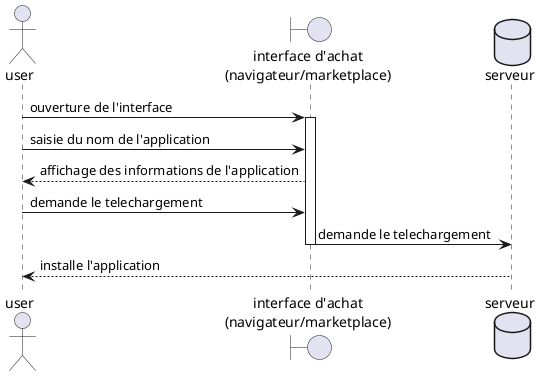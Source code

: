 @startuml installerApplicationSequence

actor user as u
boundary "interface d'achat\n(navigateur/marketplace)" as ia
database serveur as s


u -> ia : ouverture de l'interface
activate ia
u -> ia : saisie du nom de l'application
ia --> u : affichage des informations de l'application
u -> ia : demande le telechargement
ia -> s : demande le telechargement
deactivate ia
s --> u : installe l'application

@enduml